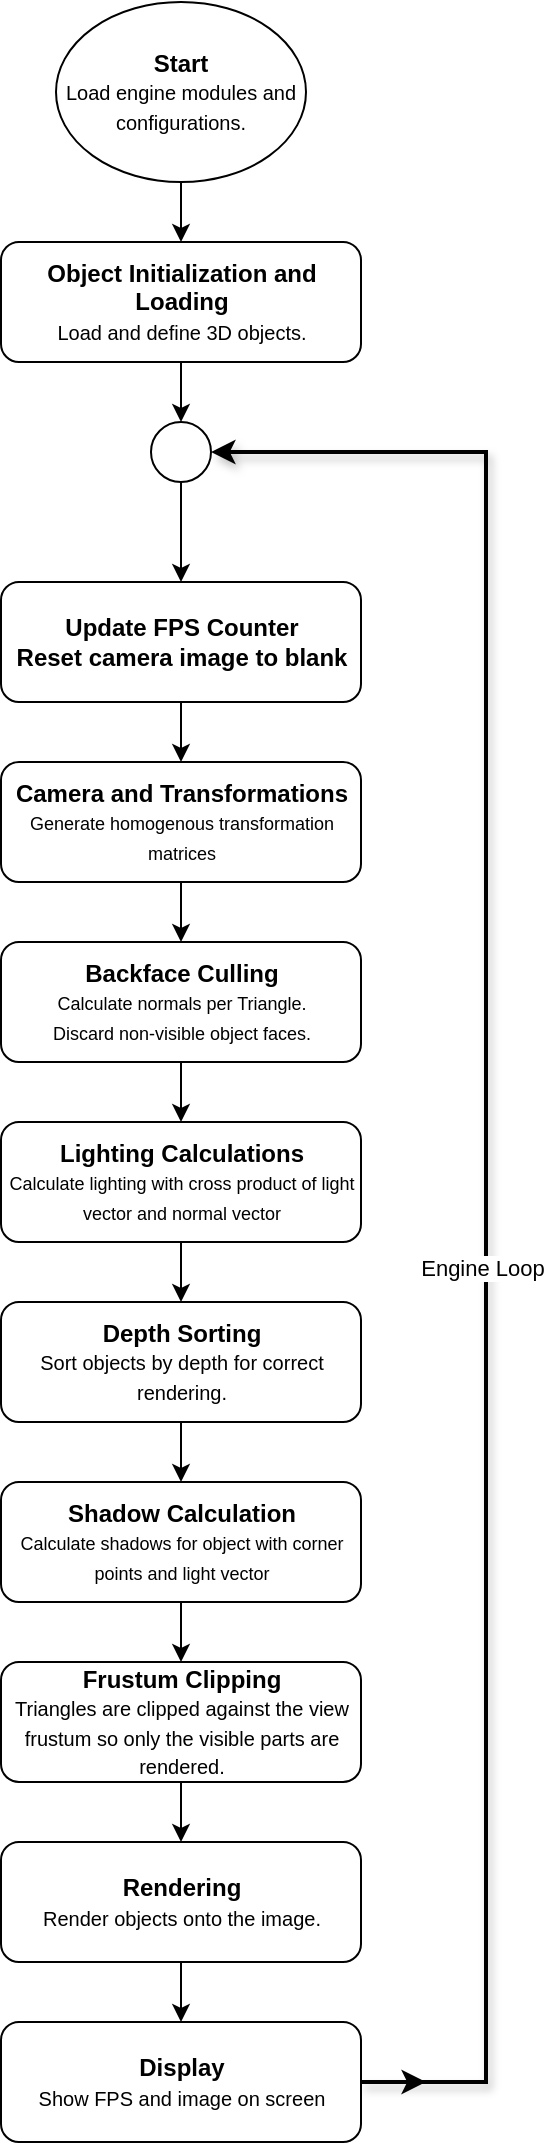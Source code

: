 <mxfile version="24.7.5">
  <diagram id="C5RBs43oDa-KdzZeNtuy" name="Page-1">
    <mxGraphModel dx="343" dy="429" grid="1" gridSize="10" guides="1" tooltips="1" connect="1" arrows="1" fold="1" page="1" pageScale="1" pageWidth="827" pageHeight="1169" math="0" shadow="0">
      <root>
        <mxCell id="WIyWlLk6GJQsqaUBKTNV-0" />
        <mxCell id="WIyWlLk6GJQsqaUBKTNV-1" parent="WIyWlLk6GJQsqaUBKTNV-0" />
        <mxCell id="WIyWlLk6GJQsqaUBKTNV-4" value="Yes" style="rounded=0;html=1;jettySize=auto;orthogonalLoop=1;fontSize=11;endArrow=block;endFill=0;endSize=8;strokeWidth=1;shadow=0;labelBackgroundColor=none;edgeStyle=orthogonalEdgeStyle;" parent="WIyWlLk6GJQsqaUBKTNV-1" target="WIyWlLk6GJQsqaUBKTNV-10" edge="1">
          <mxGeometry y="20" relative="1" as="geometry">
            <mxPoint as="offset" />
            <mxPoint x="220" y="490.0" as="sourcePoint" />
          </mxGeometry>
        </mxCell>
        <mxCell id="WIyWlLk6GJQsqaUBKTNV-5" value="No" style="edgeStyle=orthogonalEdgeStyle;rounded=0;html=1;jettySize=auto;orthogonalLoop=1;fontSize=11;endArrow=block;endFill=0;endSize=8;strokeWidth=1;shadow=0;labelBackgroundColor=none;" parent="WIyWlLk6GJQsqaUBKTNV-1" target="WIyWlLk6GJQsqaUBKTNV-7" edge="1">
          <mxGeometry y="10" relative="1" as="geometry">
            <mxPoint as="offset" />
            <mxPoint x="269.926" y="449.941" as="sourcePoint" />
          </mxGeometry>
        </mxCell>
        <mxCell id="WIyWlLk6GJQsqaUBKTNV-8" value="No" style="rounded=0;html=1;jettySize=auto;orthogonalLoop=1;fontSize=11;endArrow=block;endFill=0;endSize=8;strokeWidth=1;shadow=0;labelBackgroundColor=none;edgeStyle=orthogonalEdgeStyle;" parent="WIyWlLk6GJQsqaUBKTNV-1" target="WIyWlLk6GJQsqaUBKTNV-11" edge="1">
          <mxGeometry x="0.333" y="20" relative="1" as="geometry">
            <mxPoint as="offset" />
            <mxPoint x="250" y="580.0" as="sourcePoint" />
          </mxGeometry>
        </mxCell>
        <mxCell id="WIyWlLk6GJQsqaUBKTNV-9" value="Yes" style="edgeStyle=orthogonalEdgeStyle;rounded=0;html=1;jettySize=auto;orthogonalLoop=1;fontSize=11;endArrow=block;endFill=0;endSize=8;strokeWidth=1;shadow=0;labelBackgroundColor=none;" parent="WIyWlLk6GJQsqaUBKTNV-1" target="WIyWlLk6GJQsqaUBKTNV-12" edge="1">
          <mxGeometry y="10" relative="1" as="geometry">
            <mxPoint as="offset" />
            <mxPoint x="299.926" y="539.941" as="sourcePoint" />
          </mxGeometry>
        </mxCell>
        <mxCell id="6Fhcee9Q79p1NtQmnCJb-43" style="edgeStyle=orthogonalEdgeStyle;rounded=0;orthogonalLoop=1;jettySize=auto;html=1;entryX=0.5;entryY=0;entryDx=0;entryDy=0;" edge="1" parent="WIyWlLk6GJQsqaUBKTNV-1" source="6Fhcee9Q79p1NtQmnCJb-69" target="6Fhcee9Q79p1NtQmnCJb-44">
          <mxGeometry relative="1" as="geometry" />
        </mxCell>
        <mxCell id="6Fhcee9Q79p1NtQmnCJb-0" value="&lt;font style=&quot;font-size: 12px;&quot;&gt;&lt;b&gt;Object Initialization and Loading&lt;/b&gt;&lt;/font&gt;&lt;div&gt;&lt;font style=&quot;&quot;&gt;&lt;font style=&quot;font-size: 10px;&quot;&gt;Load and define 3D objects.&lt;/font&gt;&lt;br&gt;&lt;/font&gt;&lt;/div&gt;" style="rounded=1;whiteSpace=wrap;html=1;fontSize=12;glass=0;strokeWidth=1;shadow=0;" vertex="1" parent="WIyWlLk6GJQsqaUBKTNV-1">
          <mxGeometry x="127.5" y="150" width="180" height="60" as="geometry" />
        </mxCell>
        <mxCell id="6Fhcee9Q79p1NtQmnCJb-27" style="edgeStyle=orthogonalEdgeStyle;rounded=0;orthogonalLoop=1;jettySize=auto;html=1;entryX=0.5;entryY=0;entryDx=0;entryDy=0;" edge="1" parent="WIyWlLk6GJQsqaUBKTNV-1" source="6Fhcee9Q79p1NtQmnCJb-26" target="6Fhcee9Q79p1NtQmnCJb-0">
          <mxGeometry relative="1" as="geometry" />
        </mxCell>
        <mxCell id="6Fhcee9Q79p1NtQmnCJb-26" value="&lt;font style=&quot;font-size: 12px;&quot;&gt;&lt;b&gt;Start&lt;/b&gt;&lt;/font&gt;&lt;div&gt;&lt;font style=&quot;&quot;&gt;&lt;font style=&quot;font-size: 10px;&quot;&gt;Load engine modules and configurations.&lt;/font&gt;&lt;br&gt;&lt;/font&gt;&lt;/div&gt;" style="ellipse;whiteSpace=wrap;html=1;" vertex="1" parent="WIyWlLk6GJQsqaUBKTNV-1">
          <mxGeometry x="155" y="30" width="125" height="90" as="geometry" />
        </mxCell>
        <mxCell id="6Fhcee9Q79p1NtQmnCJb-51" style="edgeStyle=orthogonalEdgeStyle;rounded=0;orthogonalLoop=1;jettySize=auto;html=1;entryX=0.5;entryY=0;entryDx=0;entryDy=0;" edge="1" parent="WIyWlLk6GJQsqaUBKTNV-1" source="6Fhcee9Q79p1NtQmnCJb-40" target="6Fhcee9Q79p1NtQmnCJb-48">
          <mxGeometry relative="1" as="geometry" />
        </mxCell>
        <mxCell id="6Fhcee9Q79p1NtQmnCJb-40" value="&lt;div&gt;&lt;font style=&quot;&quot;&gt;&lt;font style=&quot;font-size: 12px;&quot;&gt;&lt;b style=&quot;&quot;&gt;Camera and Transformations&lt;/b&gt;&lt;/font&gt;&lt;/font&gt;&lt;/div&gt;&lt;div&gt;&lt;font style=&quot;&quot;&gt;&lt;font style=&quot;font-size: 9px;&quot;&gt;Generate homogenous transformation matrices&lt;/font&gt;&lt;br&gt;&lt;/font&gt;&lt;/div&gt;" style="rounded=1;whiteSpace=wrap;html=1;fontSize=12;glass=0;strokeWidth=1;shadow=0;" vertex="1" parent="WIyWlLk6GJQsqaUBKTNV-1">
          <mxGeometry x="127.5" y="410" width="180" height="60" as="geometry" />
        </mxCell>
        <mxCell id="6Fhcee9Q79p1NtQmnCJb-47" style="edgeStyle=orthogonalEdgeStyle;rounded=0;orthogonalLoop=1;jettySize=auto;html=1;" edge="1" parent="WIyWlLk6GJQsqaUBKTNV-1" source="6Fhcee9Q79p1NtQmnCJb-44" target="6Fhcee9Q79p1NtQmnCJb-40">
          <mxGeometry relative="1" as="geometry" />
        </mxCell>
        <mxCell id="6Fhcee9Q79p1NtQmnCJb-44" value="&lt;div&gt;&lt;b style=&quot;&quot;&gt;&lt;font style=&quot;font-size: 12px;&quot;&gt;Update FPS Counter&lt;br&gt;Reset camera image to blank&lt;/font&gt;&lt;/b&gt;&lt;/div&gt;" style="rounded=1;whiteSpace=wrap;html=1;fontSize=12;glass=0;strokeWidth=1;shadow=0;" vertex="1" parent="WIyWlLk6GJQsqaUBKTNV-1">
          <mxGeometry x="127.5" y="320" width="180" height="60" as="geometry" />
        </mxCell>
        <mxCell id="6Fhcee9Q79p1NtQmnCJb-53" style="edgeStyle=orthogonalEdgeStyle;rounded=0;orthogonalLoop=1;jettySize=auto;html=1;entryX=0.5;entryY=0;entryDx=0;entryDy=0;" edge="1" parent="WIyWlLk6GJQsqaUBKTNV-1" source="6Fhcee9Q79p1NtQmnCJb-48" target="6Fhcee9Q79p1NtQmnCJb-52">
          <mxGeometry relative="1" as="geometry" />
        </mxCell>
        <mxCell id="6Fhcee9Q79p1NtQmnCJb-48" value="&lt;div&gt;&lt;b&gt;Backface Culling&lt;/b&gt;&lt;br&gt;&lt;/div&gt;&lt;div&gt;&lt;font style=&quot;font-size: 9px;&quot;&gt;Calculate normals per Triangle.&lt;/font&gt;&lt;/div&gt;&lt;div&gt;&lt;font style=&quot;&quot;&gt;&lt;font style=&quot;font-size: 9px;&quot;&gt;Discard non-visible object faces.&lt;/font&gt;&lt;br&gt;&lt;/font&gt;&lt;/div&gt;" style="rounded=1;whiteSpace=wrap;html=1;fontSize=12;glass=0;strokeWidth=1;shadow=0;" vertex="1" parent="WIyWlLk6GJQsqaUBKTNV-1">
          <mxGeometry x="127.5" y="500" width="180" height="60" as="geometry" />
        </mxCell>
        <mxCell id="6Fhcee9Q79p1NtQmnCJb-61" style="edgeStyle=orthogonalEdgeStyle;rounded=0;orthogonalLoop=1;jettySize=auto;html=1;entryX=0.5;entryY=0;entryDx=0;entryDy=0;" edge="1" parent="WIyWlLk6GJQsqaUBKTNV-1" source="6Fhcee9Q79p1NtQmnCJb-52" target="6Fhcee9Q79p1NtQmnCJb-56">
          <mxGeometry relative="1" as="geometry" />
        </mxCell>
        <mxCell id="6Fhcee9Q79p1NtQmnCJb-52" value="&lt;div&gt;&lt;span style=&quot;background-color: initial;&quot;&gt;&lt;b&gt;Lighting Calculations&lt;/b&gt;&lt;/span&gt;&lt;/div&gt;&lt;div&gt;&lt;font style=&quot;font-size: 9px;&quot;&gt;Calculate lighting with cross product of light vector and normal vector&lt;/font&gt;&lt;br&gt;&lt;/div&gt;" style="rounded=1;whiteSpace=wrap;html=1;fontSize=12;glass=0;strokeWidth=1;shadow=0;" vertex="1" parent="WIyWlLk6GJQsqaUBKTNV-1">
          <mxGeometry x="127.5" y="590" width="180" height="60" as="geometry" />
        </mxCell>
        <mxCell id="6Fhcee9Q79p1NtQmnCJb-63" style="edgeStyle=orthogonalEdgeStyle;rounded=0;orthogonalLoop=1;jettySize=auto;html=1;entryX=0.5;entryY=0;entryDx=0;entryDy=0;" edge="1" parent="WIyWlLk6GJQsqaUBKTNV-1" source="6Fhcee9Q79p1NtQmnCJb-54" target="6Fhcee9Q79p1NtQmnCJb-58">
          <mxGeometry relative="1" as="geometry" />
        </mxCell>
        <mxCell id="6Fhcee9Q79p1NtQmnCJb-54" value="&lt;div&gt;&lt;b&gt;Shadow Calculation&lt;/b&gt;&lt;br&gt;&lt;/div&gt;&lt;div&gt;&lt;font style=&quot;font-size: 9px;&quot;&gt;Calculate shadows for object with corner points and light vector&lt;/font&gt;&lt;br&gt;&lt;/div&gt;" style="rounded=1;whiteSpace=wrap;html=1;fontSize=12;glass=0;strokeWidth=1;shadow=0;" vertex="1" parent="WIyWlLk6GJQsqaUBKTNV-1">
          <mxGeometry x="127.5" y="770" width="180" height="60" as="geometry" />
        </mxCell>
        <mxCell id="6Fhcee9Q79p1NtQmnCJb-62" style="edgeStyle=orthogonalEdgeStyle;rounded=0;orthogonalLoop=1;jettySize=auto;html=1;entryX=0.5;entryY=0;entryDx=0;entryDy=0;" edge="1" parent="WIyWlLk6GJQsqaUBKTNV-1" source="6Fhcee9Q79p1NtQmnCJb-56" target="6Fhcee9Q79p1NtQmnCJb-54">
          <mxGeometry relative="1" as="geometry" />
        </mxCell>
        <mxCell id="6Fhcee9Q79p1NtQmnCJb-56" value="&lt;div&gt;&lt;span style=&quot;background-color: initial;&quot;&gt;&lt;b&gt;Depth Sorting&lt;/b&gt;&lt;/span&gt;&lt;/div&gt;&lt;div&gt;&lt;font style=&quot;font-size: 10px;&quot;&gt;Sort objects by depth for correct rendering.&lt;/font&gt;&lt;br&gt;&lt;/div&gt;" style="rounded=1;whiteSpace=wrap;html=1;fontSize=12;glass=0;strokeWidth=1;shadow=0;" vertex="1" parent="WIyWlLk6GJQsqaUBKTNV-1">
          <mxGeometry x="127.5" y="680" width="180" height="60" as="geometry" />
        </mxCell>
        <mxCell id="6Fhcee9Q79p1NtQmnCJb-65" style="edgeStyle=orthogonalEdgeStyle;rounded=0;orthogonalLoop=1;jettySize=auto;html=1;entryX=0.5;entryY=0;entryDx=0;entryDy=0;" edge="1" parent="WIyWlLk6GJQsqaUBKTNV-1" source="6Fhcee9Q79p1NtQmnCJb-58" target="6Fhcee9Q79p1NtQmnCJb-64">
          <mxGeometry relative="1" as="geometry" />
        </mxCell>
        <mxCell id="6Fhcee9Q79p1NtQmnCJb-58" value="&lt;div&gt;&lt;b&gt;Frustum Clipping&lt;/b&gt;&lt;br&gt;&lt;/div&gt;&lt;div&gt;&lt;font style=&quot;font-size: 10px;&quot;&gt;Triangles are clipped against the view frustum so only the visible parts are rendered.&lt;/font&gt;&lt;br&gt;&lt;/div&gt;" style="rounded=1;whiteSpace=wrap;html=1;fontSize=12;glass=0;strokeWidth=1;shadow=0;" vertex="1" parent="WIyWlLk6GJQsqaUBKTNV-1">
          <mxGeometry x="127.5" y="860" width="180" height="60" as="geometry" />
        </mxCell>
        <mxCell id="6Fhcee9Q79p1NtQmnCJb-76" style="edgeStyle=orthogonalEdgeStyle;rounded=0;orthogonalLoop=1;jettySize=auto;html=1;entryX=0.5;entryY=0;entryDx=0;entryDy=0;" edge="1" parent="WIyWlLk6GJQsqaUBKTNV-1" source="6Fhcee9Q79p1NtQmnCJb-64" target="6Fhcee9Q79p1NtQmnCJb-67">
          <mxGeometry relative="1" as="geometry" />
        </mxCell>
        <mxCell id="6Fhcee9Q79p1NtQmnCJb-64" value="&lt;div&gt;&lt;b&gt;Rendering&lt;/b&gt;&lt;br&gt;&lt;/div&gt;&lt;div&gt;&lt;font style=&quot;font-size: 10px;&quot;&gt;Render objects onto the image.&lt;/font&gt;&lt;br&gt;&lt;/div&gt;" style="rounded=1;whiteSpace=wrap;html=1;fontSize=12;glass=0;strokeWidth=1;shadow=0;" vertex="1" parent="WIyWlLk6GJQsqaUBKTNV-1">
          <mxGeometry x="127.5" y="950" width="180" height="60" as="geometry" />
        </mxCell>
        <mxCell id="6Fhcee9Q79p1NtQmnCJb-72" style="edgeStyle=orthogonalEdgeStyle;rounded=0;orthogonalLoop=1;jettySize=auto;html=1;entryX=1;entryY=0.5;entryDx=0;entryDy=0;shadow=1;strokeWidth=2;" edge="1" parent="WIyWlLk6GJQsqaUBKTNV-1" source="6Fhcee9Q79p1NtQmnCJb-67" target="6Fhcee9Q79p1NtQmnCJb-69">
          <mxGeometry relative="1" as="geometry">
            <Array as="points">
              <mxPoint x="370" y="1070" />
              <mxPoint x="370" y="255" />
            </Array>
          </mxGeometry>
        </mxCell>
        <mxCell id="6Fhcee9Q79p1NtQmnCJb-74" value="Engine Loop" style="edgeLabel;html=1;align=center;verticalAlign=middle;resizable=0;points=[];" vertex="1" connectable="0" parent="6Fhcee9Q79p1NtQmnCJb-72">
          <mxGeometry x="-0.074" y="2" relative="1" as="geometry">
            <mxPoint as="offset" />
          </mxGeometry>
        </mxCell>
        <mxCell id="6Fhcee9Q79p1NtQmnCJb-67" value="&lt;div&gt;&lt;span style=&quot;background-color: initial;&quot;&gt;&lt;b&gt;Display&lt;/b&gt;&lt;/span&gt;&lt;/div&gt;&lt;div&gt;&lt;span style=&quot;font-size: 10px;&quot;&gt;Show FPS and image on screen&lt;/span&gt;&lt;/div&gt;" style="rounded=1;whiteSpace=wrap;html=1;fontSize=12;glass=0;strokeWidth=1;shadow=0;" vertex="1" parent="WIyWlLk6GJQsqaUBKTNV-1">
          <mxGeometry x="127.5" y="1040" width="180" height="60" as="geometry" />
        </mxCell>
        <mxCell id="6Fhcee9Q79p1NtQmnCJb-71" value="" style="edgeStyle=orthogonalEdgeStyle;rounded=0;orthogonalLoop=1;jettySize=auto;html=1;entryX=0.5;entryY=0;entryDx=0;entryDy=0;" edge="1" parent="WIyWlLk6GJQsqaUBKTNV-1" source="6Fhcee9Q79p1NtQmnCJb-0" target="6Fhcee9Q79p1NtQmnCJb-69">
          <mxGeometry relative="1" as="geometry">
            <mxPoint x="218" y="210" as="sourcePoint" />
            <mxPoint x="218" y="320" as="targetPoint" />
          </mxGeometry>
        </mxCell>
        <mxCell id="6Fhcee9Q79p1NtQmnCJb-69" value="" style="ellipse;whiteSpace=wrap;html=1;" vertex="1" parent="WIyWlLk6GJQsqaUBKTNV-1">
          <mxGeometry x="202.5" y="240" width="30" height="30" as="geometry" />
        </mxCell>
        <mxCell id="6Fhcee9Q79p1NtQmnCJb-75" value="" style="endArrow=classic;html=1;rounded=0;exitX=1;exitY=0.5;exitDx=0;exitDy=0;strokeWidth=2;" edge="1" parent="WIyWlLk6GJQsqaUBKTNV-1" source="6Fhcee9Q79p1NtQmnCJb-67">
          <mxGeometry width="50" height="50" relative="1" as="geometry">
            <mxPoint x="170" y="1090" as="sourcePoint" />
            <mxPoint x="340" y="1070" as="targetPoint" />
          </mxGeometry>
        </mxCell>
      </root>
    </mxGraphModel>
  </diagram>
</mxfile>
